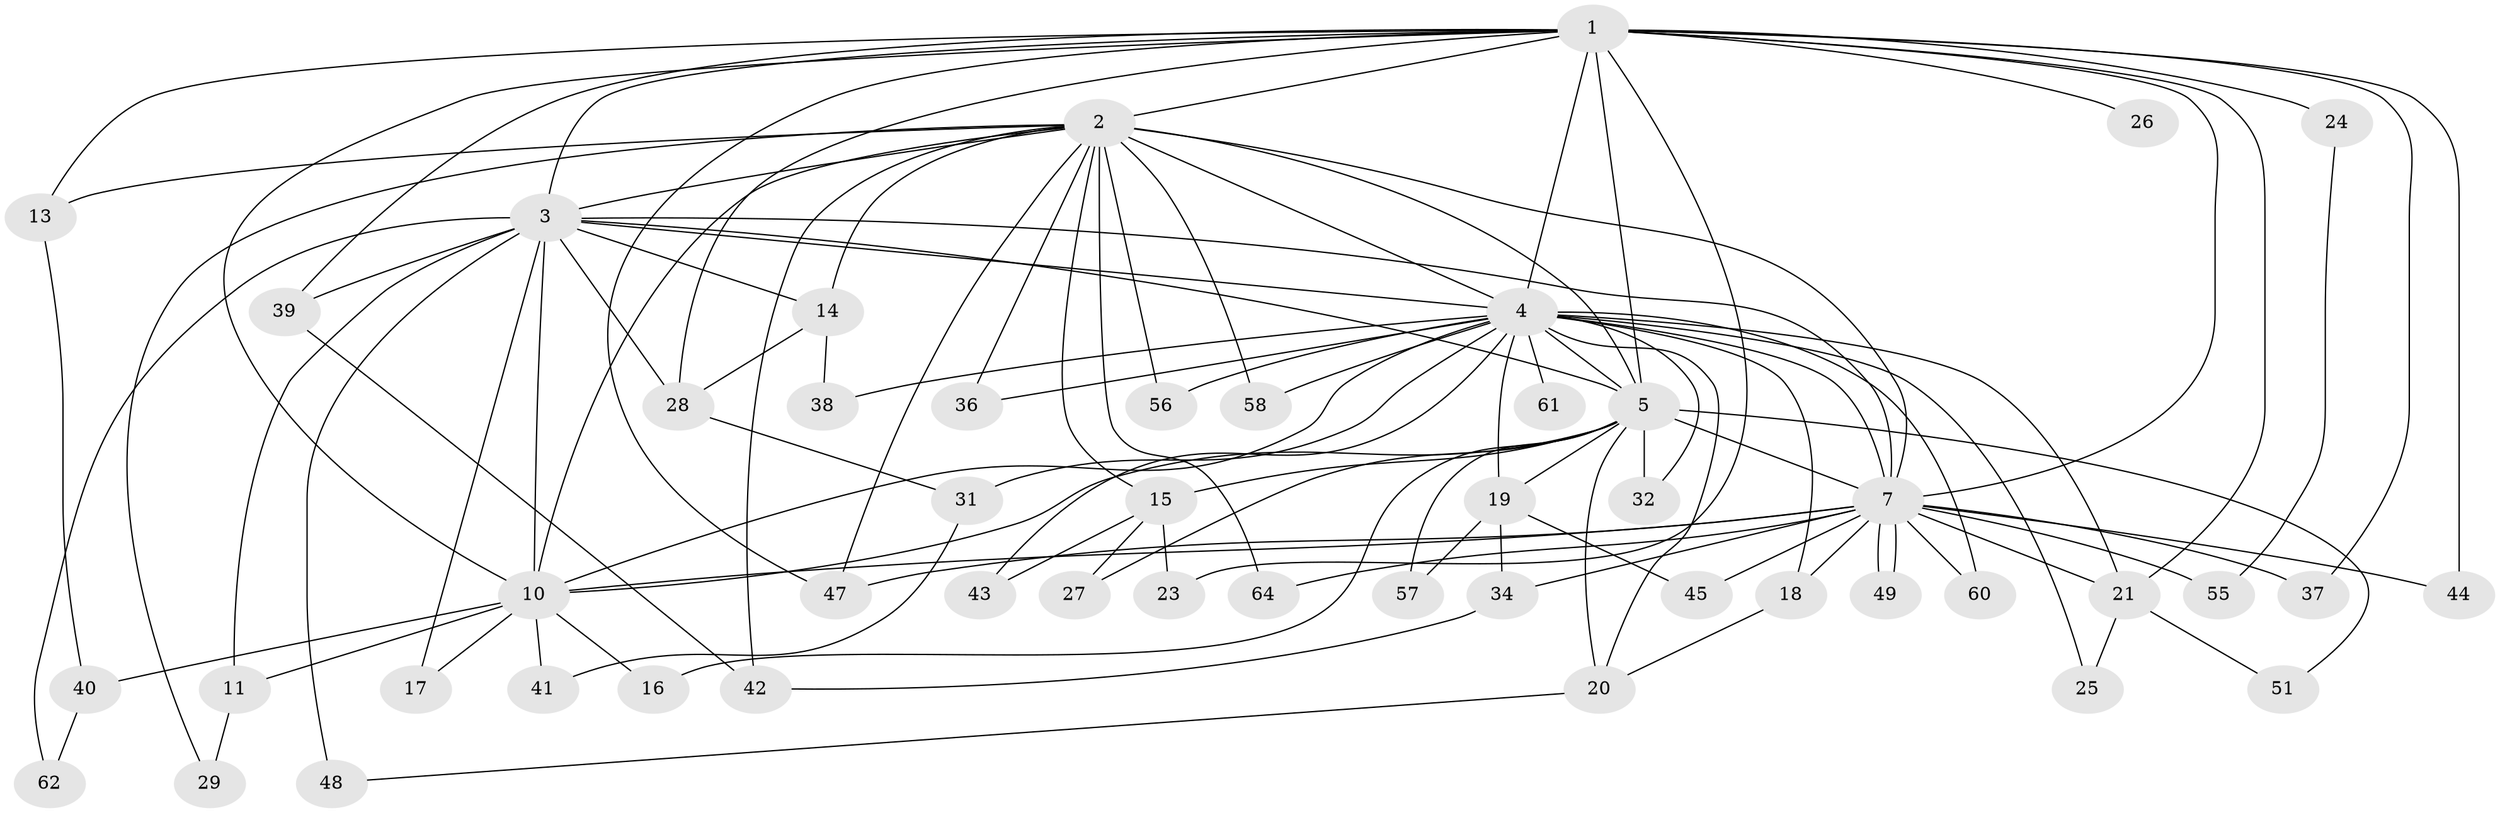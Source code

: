 // Generated by graph-tools (version 1.1) at 2025/51/02/27/25 19:51:49]
// undirected, 49 vertices, 107 edges
graph export_dot {
graph [start="1"]
  node [color=gray90,style=filled];
  1 [super="+9"];
  2 [super="+52"];
  3 [super="+12"];
  4 [super="+8"];
  5 [super="+6"];
  7 [super="+30"];
  10 [super="+54"];
  11;
  13;
  14;
  15 [super="+35"];
  16;
  17;
  18;
  19;
  20 [super="+63"];
  21 [super="+22"];
  23;
  24 [super="+33"];
  25;
  26;
  27;
  28 [super="+50"];
  29;
  31 [super="+59"];
  32;
  34 [super="+46"];
  36;
  37;
  38;
  39;
  40;
  41;
  42 [super="+65"];
  43;
  44;
  45;
  47 [super="+53"];
  48;
  49;
  51;
  55;
  56;
  57;
  58;
  60;
  61;
  62;
  64;
  1 -- 2 [weight=2];
  1 -- 3 [weight=2];
  1 -- 4 [weight=4];
  1 -- 5 [weight=4];
  1 -- 7 [weight=2];
  1 -- 10 [weight=2];
  1 -- 26 [weight=2];
  1 -- 39;
  1 -- 28;
  1 -- 37;
  1 -- 44;
  1 -- 13;
  1 -- 47;
  1 -- 21;
  1 -- 23;
  1 -- 24 [weight=2];
  2 -- 3;
  2 -- 4 [weight=2];
  2 -- 5 [weight=2];
  2 -- 7;
  2 -- 10;
  2 -- 13;
  2 -- 14;
  2 -- 15 [weight=2];
  2 -- 29;
  2 -- 36 [weight=2];
  2 -- 42;
  2 -- 47;
  2 -- 56;
  2 -- 58;
  2 -- 64;
  3 -- 4 [weight=2];
  3 -- 5 [weight=2];
  3 -- 7 [weight=2];
  3 -- 10 [weight=2];
  3 -- 11;
  3 -- 17;
  3 -- 28;
  3 -- 39;
  3 -- 48;
  3 -- 62;
  3 -- 14;
  4 -- 5 [weight=4];
  4 -- 7 [weight=2];
  4 -- 10 [weight=2];
  4 -- 18;
  4 -- 19;
  4 -- 21;
  4 -- 25;
  4 -- 32;
  4 -- 38;
  4 -- 56;
  4 -- 60;
  4 -- 36;
  4 -- 43;
  4 -- 20;
  4 -- 58;
  4 -- 61;
  4 -- 31 [weight=2];
  5 -- 7 [weight=2];
  5 -- 10 [weight=2];
  5 -- 15;
  5 -- 16;
  5 -- 27;
  5 -- 32;
  5 -- 57;
  5 -- 19;
  5 -- 51;
  5 -- 20;
  7 -- 10;
  7 -- 18;
  7 -- 21;
  7 -- 37;
  7 -- 45;
  7 -- 47;
  7 -- 49;
  7 -- 49;
  7 -- 55;
  7 -- 60;
  7 -- 64;
  7 -- 34;
  7 -- 44;
  10 -- 11;
  10 -- 16;
  10 -- 17;
  10 -- 40;
  10 -- 41;
  11 -- 29;
  13 -- 40;
  14 -- 28;
  14 -- 38;
  15 -- 23;
  15 -- 27;
  15 -- 43;
  18 -- 20;
  19 -- 45;
  19 -- 57;
  19 -- 34;
  20 -- 48;
  21 -- 25;
  21 -- 51;
  24 -- 55;
  28 -- 31;
  31 -- 41;
  34 -- 42;
  39 -- 42;
  40 -- 62;
}
